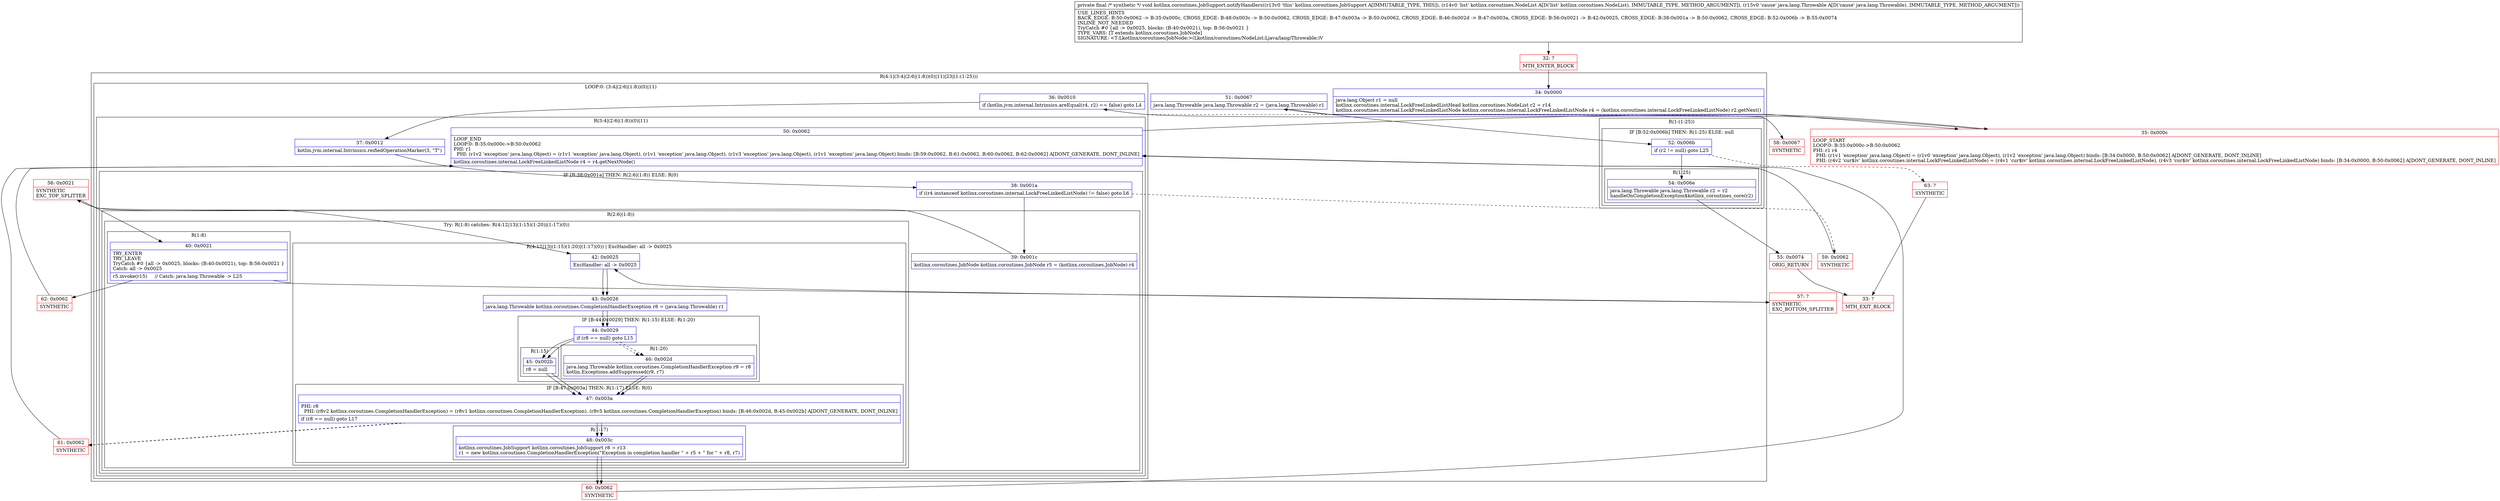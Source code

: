 digraph "CFG forkotlinx.coroutines.JobSupport.notifyHandlers(Lkotlinx\/coroutines\/NodeList;Ljava\/lang\/Throwable;)V" {
subgraph cluster_Region_1733090446 {
label = "R(4:1|(3:4|(2:6|(1:8))(0)|11)|23|(1:(1:25)))";
node [shape=record,color=blue];
Node_34 [shape=record,label="{34\:\ 0x0000|java.lang.Object r1 = null\lkotlinx.coroutines.internal.LockFreeLinkedListHead kotlinx.coroutines.NodeList r2 = r14\lkotlinx.coroutines.internal.LockFreeLinkedListNode kotlinx.coroutines.internal.LockFreeLinkedListNode r4 = (kotlinx.coroutines.internal.LockFreeLinkedListNode) r2.getNext()\l}"];
subgraph cluster_LoopRegion_7678371 {
label = "LOOP:0: (3:4|(2:6|(1:8))(0)|11)";
node [shape=record,color=blue];
Node_36 [shape=record,label="{36\:\ 0x0010|if (kotlin.jvm.internal.Intrinsics.areEqual(r4, r2) == false) goto L4\l}"];
subgraph cluster_Region_31206799 {
label = "R(3:4|(2:6|(1:8))(0)|11)";
node [shape=record,color=blue];
Node_37 [shape=record,label="{37\:\ 0x0012|kotlin.jvm.internal.Intrinsics.reifiedOperationMarker(3, \"T\")\l}"];
subgraph cluster_IfRegion_1321132187 {
label = "IF [B:38:0x001a] THEN: R(2:6|(1:8)) ELSE: R(0)";
node [shape=record,color=blue];
Node_38 [shape=record,label="{38\:\ 0x001a|if ((r4 instanceof kotlinx.coroutines.internal.LockFreeLinkedListNode) != false) goto L6\l}"];
subgraph cluster_Region_1074698298 {
label = "R(2:6|(1:8))";
node [shape=record,color=blue];
Node_39 [shape=record,label="{39\:\ 0x001c|kotlinx.coroutines.JobNode kotlinx.coroutines.JobNode r5 = (kotlinx.coroutines.JobNode) r4\l}"];
subgraph cluster_TryCatchRegion_1733742647 {
label = "Try: R(1:8) catches: R(4:12|13|(1:15)(1:20)|(1:17)(0))";
node [shape=record,color=blue];
subgraph cluster_Region_818733786 {
label = "R(1:8)";
node [shape=record,color=blue];
Node_40 [shape=record,label="{40\:\ 0x0021|TRY_ENTER\lTRY_LEAVE\lTryCatch #0 \{all \-\> 0x0025, blocks: (B:40:0x0021), top: B:56:0x0021 \}\lCatch: all \-\> 0x0025\l|r5.invoke(r15)     \/\/ Catch: java.lang.Throwable \-\> L25\l}"];
}
subgraph cluster_Region_377685945 {
label = "R(4:12|13|(1:15)(1:20)|(1:17)(0)) | ExcHandler: all \-\> 0x0025\l";
node [shape=record,color=blue];
Node_42 [shape=record,label="{42\:\ 0x0025|ExcHandler: all \-\> 0x0025\l}"];
Node_43 [shape=record,label="{43\:\ 0x0026|java.lang.Throwable kotlinx.coroutines.CompletionHandlerException r8 = (java.lang.Throwable) r1\l}"];
subgraph cluster_IfRegion_292610127 {
label = "IF [B:44:0x0029] THEN: R(1:15) ELSE: R(1:20)";
node [shape=record,color=blue];
Node_44 [shape=record,label="{44\:\ 0x0029|if (r8 == null) goto L15\l}"];
subgraph cluster_Region_70742961 {
label = "R(1:15)";
node [shape=record,color=blue];
Node_45 [shape=record,label="{45\:\ 0x002b|r8 = null\l}"];
}
subgraph cluster_Region_1674008128 {
label = "R(1:20)";
node [shape=record,color=blue];
Node_46 [shape=record,label="{46\:\ 0x002d|java.lang.Throwable kotlinx.coroutines.CompletionHandlerException r9 = r8\lkotlin.Exceptions.addSuppressed(r9, r7)\l}"];
}
}
subgraph cluster_IfRegion_885695184 {
label = "IF [B:47:0x003a] THEN: R(1:17) ELSE: R(0)";
node [shape=record,color=blue];
Node_47 [shape=record,label="{47\:\ 0x003a|PHI: r8 \l  PHI: (r8v2 kotlinx.coroutines.CompletionHandlerException) = (r8v1 kotlinx.coroutines.CompletionHandlerException), (r8v5 kotlinx.coroutines.CompletionHandlerException) binds: [B:46:0x002d, B:45:0x002b] A[DONT_GENERATE, DONT_INLINE]\l|if (r8 == null) goto L17\l}"];
subgraph cluster_Region_334207183 {
label = "R(1:17)";
node [shape=record,color=blue];
Node_48 [shape=record,label="{48\:\ 0x003c|kotlinx.coroutines.JobSupport kotlinx.coroutines.JobSupport r8 = r13\lr1 = new kotlinx.coroutines.CompletionHandlerException(\"Exception in completion handler \" + r5 + \" for \" + r8, r7)\l}"];
}
subgraph cluster_Region_431717197 {
label = "R(0)";
node [shape=record,color=blue];
}
}
}
}
}
subgraph cluster_Region_624994428 {
label = "R(0)";
node [shape=record,color=blue];
}
}
Node_50 [shape=record,label="{50\:\ 0x0062|LOOP_END\lLOOP:0: B:35:0x000c\-\>B:50:0x0062\lPHI: r1 \l  PHI: (r1v2 'exception' java.lang.Object) = (r1v1 'exception' java.lang.Object), (r1v1 'exception' java.lang.Object), (r1v3 'exception' java.lang.Object), (r1v1 'exception' java.lang.Object) binds: [B:59:0x0062, B:61:0x0062, B:60:0x0062, B:62:0x0062] A[DONT_GENERATE, DONT_INLINE]\l|kotlinx.coroutines.internal.LockFreeLinkedListNode r4 = r4.getNextNode()\l}"];
}
}
Node_51 [shape=record,label="{51\:\ 0x0067|java.lang.Throwable java.lang.Throwable r2 = (java.lang.Throwable) r1\l}"];
subgraph cluster_Region_1708951388 {
label = "R(1:(1:25))";
node [shape=record,color=blue];
subgraph cluster_IfRegion_1772067241 {
label = "IF [B:52:0x006b] THEN: R(1:25) ELSE: null";
node [shape=record,color=blue];
Node_52 [shape=record,label="{52\:\ 0x006b|if (r2 != null) goto L25\l}"];
subgraph cluster_Region_164585792 {
label = "R(1:25)";
node [shape=record,color=blue];
Node_54 [shape=record,label="{54\:\ 0x006e|java.lang.Throwable java.lang.Throwable r2 = r2\lhandleOnCompletionException$kotlinx_coroutines_core(r2)\l}"];
}
}
}
}
subgraph cluster_Region_377685945 {
label = "R(4:12|13|(1:15)(1:20)|(1:17)(0)) | ExcHandler: all \-\> 0x0025\l";
node [shape=record,color=blue];
Node_42 [shape=record,label="{42\:\ 0x0025|ExcHandler: all \-\> 0x0025\l}"];
Node_43 [shape=record,label="{43\:\ 0x0026|java.lang.Throwable kotlinx.coroutines.CompletionHandlerException r8 = (java.lang.Throwable) r1\l}"];
subgraph cluster_IfRegion_292610127 {
label = "IF [B:44:0x0029] THEN: R(1:15) ELSE: R(1:20)";
node [shape=record,color=blue];
Node_44 [shape=record,label="{44\:\ 0x0029|if (r8 == null) goto L15\l}"];
subgraph cluster_Region_70742961 {
label = "R(1:15)";
node [shape=record,color=blue];
Node_45 [shape=record,label="{45\:\ 0x002b|r8 = null\l}"];
}
subgraph cluster_Region_1674008128 {
label = "R(1:20)";
node [shape=record,color=blue];
Node_46 [shape=record,label="{46\:\ 0x002d|java.lang.Throwable kotlinx.coroutines.CompletionHandlerException r9 = r8\lkotlin.Exceptions.addSuppressed(r9, r7)\l}"];
}
}
subgraph cluster_IfRegion_885695184 {
label = "IF [B:47:0x003a] THEN: R(1:17) ELSE: R(0)";
node [shape=record,color=blue];
Node_47 [shape=record,label="{47\:\ 0x003a|PHI: r8 \l  PHI: (r8v2 kotlinx.coroutines.CompletionHandlerException) = (r8v1 kotlinx.coroutines.CompletionHandlerException), (r8v5 kotlinx.coroutines.CompletionHandlerException) binds: [B:46:0x002d, B:45:0x002b] A[DONT_GENERATE, DONT_INLINE]\l|if (r8 == null) goto L17\l}"];
subgraph cluster_Region_334207183 {
label = "R(1:17)";
node [shape=record,color=blue];
Node_48 [shape=record,label="{48\:\ 0x003c|kotlinx.coroutines.JobSupport kotlinx.coroutines.JobSupport r8 = r13\lr1 = new kotlinx.coroutines.CompletionHandlerException(\"Exception in completion handler \" + r5 + \" for \" + r8, r7)\l}"];
}
subgraph cluster_Region_431717197 {
label = "R(0)";
node [shape=record,color=blue];
}
}
}
Node_32 [shape=record,color=red,label="{32\:\ ?|MTH_ENTER_BLOCK\l}"];
Node_35 [shape=record,color=red,label="{35\:\ 0x000c|LOOP_START\lLOOP:0: B:35:0x000c\-\>B:50:0x0062\lPHI: r1 r4 \l  PHI: (r1v1 'exception' java.lang.Object) = (r1v0 'exception' java.lang.Object), (r1v2 'exception' java.lang.Object) binds: [B:34:0x0000, B:50:0x0062] A[DONT_GENERATE, DONT_INLINE]\l  PHI: (r4v2 'cur$iv' kotlinx.coroutines.internal.LockFreeLinkedListNode) = (r4v1 'cur$iv' kotlinx.coroutines.internal.LockFreeLinkedListNode), (r4v3 'cur$iv' kotlinx.coroutines.internal.LockFreeLinkedListNode) binds: [B:34:0x0000, B:50:0x0062] A[DONT_GENERATE, DONT_INLINE]\l}"];
Node_56 [shape=record,color=red,label="{56\:\ 0x0021|SYNTHETIC\lEXC_TOP_SPLITTER\l}"];
Node_57 [shape=record,color=red,label="{57\:\ ?|SYNTHETIC\lEXC_BOTTOM_SPLITTER\l}"];
Node_62 [shape=record,color=red,label="{62\:\ 0x0062|SYNTHETIC\l}"];
Node_60 [shape=record,color=red,label="{60\:\ 0x0062|SYNTHETIC\l}"];
Node_61 [shape=record,color=red,label="{61\:\ 0x0062|SYNTHETIC\l}"];
Node_59 [shape=record,color=red,label="{59\:\ 0x0062|SYNTHETIC\l}"];
Node_58 [shape=record,color=red,label="{58\:\ 0x0067|SYNTHETIC\l}"];
Node_55 [shape=record,color=red,label="{55\:\ 0x0074|ORIG_RETURN\l}"];
Node_33 [shape=record,color=red,label="{33\:\ ?|MTH_EXIT_BLOCK\l}"];
Node_63 [shape=record,color=red,label="{63\:\ ?|SYNTHETIC\l}"];
MethodNode[shape=record,label="{private final \/* synthetic *\/ void kotlinx.coroutines.JobSupport.notifyHandlers((r13v0 'this' kotlinx.coroutines.JobSupport A[IMMUTABLE_TYPE, THIS]), (r14v0 'list' kotlinx.coroutines.NodeList A[D('list' kotlinx.coroutines.NodeList), IMMUTABLE_TYPE, METHOD_ARGUMENT]), (r15v0 'cause' java.lang.Throwable A[D('cause' java.lang.Throwable), IMMUTABLE_TYPE, METHOD_ARGUMENT]))  | USE_LINES_HINTS\lBACK_EDGE: B:50:0x0062 \-\> B:35:0x000c, CROSS_EDGE: B:48:0x003c \-\> B:50:0x0062, CROSS_EDGE: B:47:0x003a \-\> B:50:0x0062, CROSS_EDGE: B:46:0x002d \-\> B:47:0x003a, CROSS_EDGE: B:56:0x0021 \-\> B:42:0x0025, CROSS_EDGE: B:38:0x001a \-\> B:50:0x0062, CROSS_EDGE: B:52:0x006b \-\> B:55:0x0074\lINLINE_NOT_NEEDED\lTryCatch #0 \{all \-\> 0x0025, blocks: (B:40:0x0021), top: B:56:0x0021 \}\lTYPE_VARS: [T extends kotlinx.coroutines.JobNode]\lSIGNATURE: \<T:Lkotlinx\/coroutines\/JobNode;\>(Lkotlinx\/coroutines\/NodeList;Ljava\/lang\/Throwable;)V\l}"];
MethodNode -> Node_32;Node_34 -> Node_35;
Node_36 -> Node_37;
Node_36 -> Node_58[style=dashed];
Node_37 -> Node_38;
Node_38 -> Node_39;
Node_38 -> Node_59[style=dashed];
Node_39 -> Node_56;
Node_40 -> Node_57;
Node_40 -> Node_62;
Node_42 -> Node_43;
Node_43 -> Node_44;
Node_44 -> Node_45;
Node_44 -> Node_46[style=dashed];
Node_45 -> Node_47;
Node_46 -> Node_47;
Node_47 -> Node_48;
Node_47 -> Node_61[style=dashed];
Node_48 -> Node_60;
Node_50 -> Node_35;
Node_51 -> Node_52;
Node_52 -> Node_54;
Node_52 -> Node_63[style=dashed];
Node_54 -> Node_55;
Node_42 -> Node_43;
Node_43 -> Node_44;
Node_44 -> Node_45;
Node_44 -> Node_46[style=dashed];
Node_45 -> Node_47;
Node_46 -> Node_47;
Node_47 -> Node_48;
Node_47 -> Node_61[style=dashed];
Node_48 -> Node_60;
Node_32 -> Node_34;
Node_35 -> Node_36;
Node_56 -> Node_40;
Node_56 -> Node_42;
Node_57 -> Node_42;
Node_62 -> Node_50;
Node_60 -> Node_50;
Node_61 -> Node_50;
Node_59 -> Node_50;
Node_58 -> Node_51;
Node_55 -> Node_33;
Node_63 -> Node_33;
}

